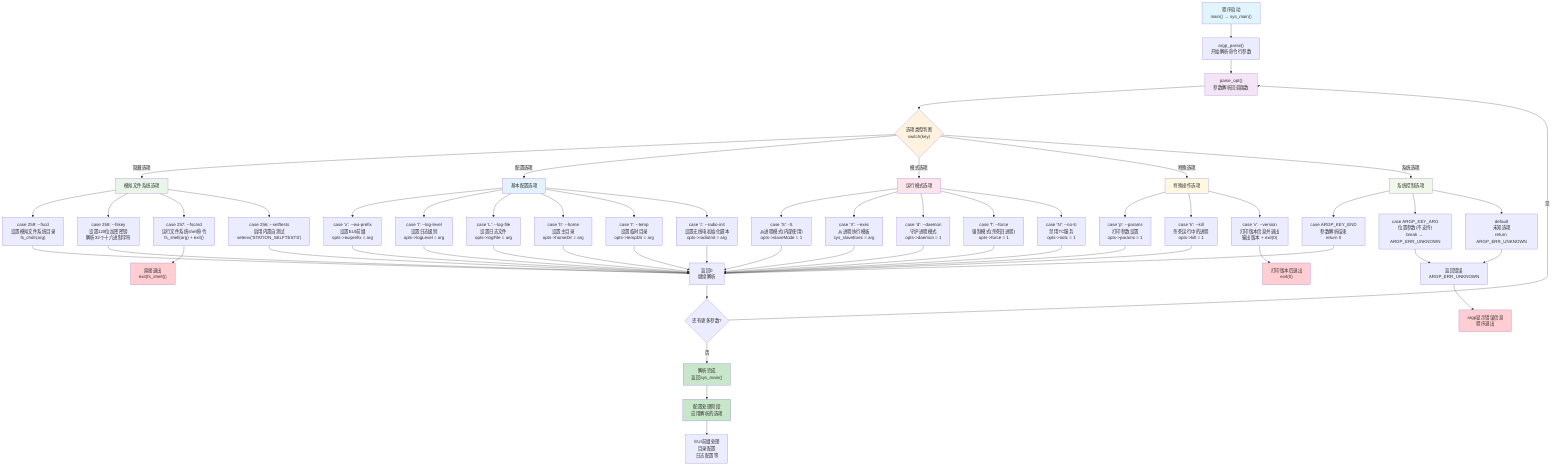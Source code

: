graph TD
    A["程序启动<br/>main() → sys_main()"] --> B["argp_parse()<br/>开始解析命令行参数"]
    
    B --> C["parse_opt()<br/>参数解析回调函数"]
    
    C --> D{"选项类型判断<br/>switch(key)"}
    
    D -->|隐藏选项| E["模拟文件系统选项"]
    D -->|配置选项| F["基本配置选项"]
    D -->|模式选项| G["运行模式选项"]
    D -->|特殊选项| H["特殊操作选项"]
    D -->|系统选项| I["系统控制选项"]
    
    E --> E1["case 259: --fscd<br/>设置模拟文件系统目录<br/>fs_chdir(arg)"]
    E --> E2["case 258: --fskey<br/>设置128位加密密钥<br/>解析32个十六进制字符"]
    E --> E3["case 257: --fscmd<br/>运行文件系统shell命令<br/>fs_shell(arg) + exit()"]
    E --> E4["case 256: --selftests<br/>启用内置自测试<br/>setenv('STATION_SELFTESTS')"]
    
    F --> F1["case 'x': --eui-prefix<br/>设置EUI前缀<br/>opts->euiprefix = arg"]
    F --> F2["case 'l': --log-level<br/>设置日志级别<br/>opts->logLevel = arg"]
    F --> F3["case 'L': --log-file<br/>设置日志文件<br/>opts->logFile = arg"]
    F --> F4["case 'h': --home<br/>设置主目录<br/>opts->homeDir = arg"]
    F --> F5["case 't': --temp<br/>设置临时目录<br/>opts->tempDir = arg"]
    F --> F6["case 'i': --radio-init<br/>设置无线电初始化脚本<br/>opts->radioInit = arg"]
    
    G --> G1["case 'S': -S<br/>从进程模式(内部使用)<br/>opts->slaveMode = 1"]
    G --> G2["case 'X': --exec<br/>从进程执行模板<br/>sys_slaveExec = arg"]
    G --> G3["case 'd': --daemon<br/>守护进程模式<br/>opts->daemon = 1"]
    G --> G4["case 'f': --force<br/>强制模式(杀死旧进程)<br/>opts->force = 1"]
    G --> G5["case 'N': --no-tc<br/>禁用TC服务<br/>opts->notc = 1"]
    
    H --> H1["case 'p': --params<br/>打印参数设置<br/>opts->params = 1"]
    H --> H2["case 'k': --kill<br/>杀死运行中的进程<br/>opts->kill = 1"]
    H --> H3["case 'v': --version<br/>打印版本信息并退出<br/>输出版本 + exit(0)"]
    
    I --> I1["case ARGP_KEY_END<br/>参数解析结束<br/>return 0"]
    I --> I2["case ARGP_KEY_ARG<br/>位置参数(不支持)<br/>break → ARGP_ERR_UNKNOWN"]
    I --> I3["default<br/>未知选项<br/>return ARGP_ERR_UNKNOWN"]
    
    E1 --> J["返回0<br/>继续解析"]
    E2 --> J
    F1 --> J
    F2 --> J
    F3 --> J
    F4 --> J
    F5 --> J
    F6 --> J
    G1 --> J
    G2 --> J
    G3 --> J
    G4 --> J
    G5 --> J
    H1 --> J
    H2 --> J
    I1 --> J
    
    E3 --> K["直接退出<br/>exit(fs_shell())"]
    E4 --> J
    H3 --> L["打印版本后退出<br/>exit(0)"]
    I2 --> M["返回错误<br/>ARGP_ERR_UNKNOWN"]
    I3 --> M
    
    J --> N{"还有更多参数?"}
    N -->|是| C
    N -->|否| O["解析完成<br/>返回sys_main()"]
    
    M --> P["argp显示错误信息<br/>程序退出"]
    
    O --> Q["配置处理阶段<br/>应用解析的选项"]
    Q --> R["EUI前缀处理<br/>目录配置<br/>日志配置等"]
    
    style A fill:#e1f5fe
    style C fill:#f3e5f5
    style D fill:#fff3e0
    style E fill:#e8f5e8
    style F fill:#e3f2fd
    style G fill:#fce4ec
    style H fill:#fff8e1
    style I fill:#f1f8e9
    style K fill:#ffcdd2
    style L fill:#ffcdd2
    style P fill:#ffcdd2
    style O fill:#c8e6c9
    style Q fill:#c8e6c9
